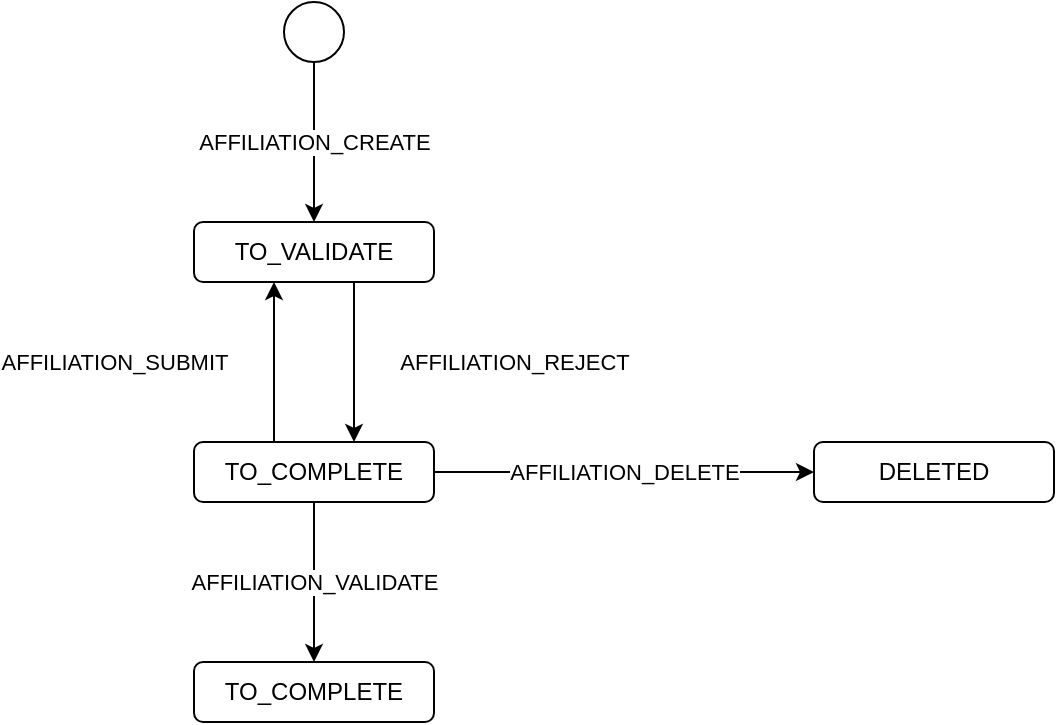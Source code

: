 <mxfile version="10.7.7" type="github"><diagram id="ujmgk4jY17V5H3GTUsJH" name="Page-1"><mxGraphModel dx="1394" dy="764" grid="1" gridSize="10" guides="1" tooltips="1" connect="1" arrows="1" fold="1" page="1" pageScale="1" pageWidth="827" pageHeight="1169" math="0" shadow="0"><root><mxCell id="0"/><mxCell id="1" parent="0"/><mxCell id="JnnfS2SPc-ClWQVjqxwr-1" value="AFFILIATION_REJECT" style="edgeStyle=orthogonalEdgeStyle;rounded=0;orthogonalLoop=1;jettySize=auto;html=1;" edge="1" parent="1" source="JnnfS2SPc-ClWQVjqxwr-2" target="JnnfS2SPc-ClWQVjqxwr-9"><mxGeometry x="0.25" y="81" relative="1" as="geometry"><Array as="points"><mxPoint x="320" y="310"/><mxPoint x="320" y="310"/></Array><mxPoint x="-1" y="-10" as="offset"/></mxGeometry></mxCell><mxCell id="JnnfS2SPc-ClWQVjqxwr-2" value="TO_VALIDATE" style="rounded=1;whiteSpace=wrap;html=1;" vertex="1" parent="1"><mxGeometry x="240" y="230" width="120" height="30" as="geometry"/></mxCell><mxCell id="JnnfS2SPc-ClWQVjqxwr-3" value="&lt;span&gt;AFFILIATION_CREATE&lt;/span&gt;" style="edgeStyle=orthogonalEdgeStyle;rounded=0;orthogonalLoop=1;jettySize=auto;html=1;" edge="1" parent="1" source="JnnfS2SPc-ClWQVjqxwr-4" target="JnnfS2SPc-ClWQVjqxwr-2"><mxGeometry relative="1" as="geometry"><Array as="points"><mxPoint x="300" y="190"/><mxPoint x="300" y="190"/></Array></mxGeometry></mxCell><mxCell id="JnnfS2SPc-ClWQVjqxwr-4" value="" style="ellipse;whiteSpace=wrap;html=1;aspect=fixed;" vertex="1" parent="1"><mxGeometry x="285" y="120" width="30" height="30" as="geometry"/></mxCell><mxCell id="JnnfS2SPc-ClWQVjqxwr-5" value="&lt;span&gt;AFFILIATION_SUBMIT&lt;/span&gt;" style="edgeStyle=orthogonalEdgeStyle;rounded=0;orthogonalLoop=1;jettySize=auto;html=1;" edge="1" parent="1" source="JnnfS2SPc-ClWQVjqxwr-9" target="JnnfS2SPc-ClWQVjqxwr-2"><mxGeometry y="80" relative="1" as="geometry"><Array as="points"><mxPoint x="280" y="310"/><mxPoint x="280" y="310"/></Array><mxPoint as="offset"/></mxGeometry></mxCell><mxCell id="JnnfS2SPc-ClWQVjqxwr-6" value="AFFILIATION_VALIDATE" style="edgeStyle=orthogonalEdgeStyle;rounded=0;orthogonalLoop=1;jettySize=auto;html=1;entryX=0.5;entryY=0;entryDx=0;entryDy=0;" edge="1" parent="1" source="JnnfS2SPc-ClWQVjqxwr-9" target="JnnfS2SPc-ClWQVjqxwr-10"><mxGeometry relative="1" as="geometry"/></mxCell><mxCell id="JnnfS2SPc-ClWQVjqxwr-7" style="edgeStyle=orthogonalEdgeStyle;rounded=0;orthogonalLoop=1;jettySize=auto;html=1;" edge="1" parent="1" source="JnnfS2SPc-ClWQVjqxwr-9" target="JnnfS2SPc-ClWQVjqxwr-11"><mxGeometry relative="1" as="geometry"/></mxCell><mxCell id="JnnfS2SPc-ClWQVjqxwr-8" value="&lt;font style=&quot;font-size: 11px&quot;&gt;AFFILIATION_DELETE&lt;/font&gt;" style="text;html=1;resizable=0;points=[];align=center;verticalAlign=middle;labelBackgroundColor=#ffffff;" vertex="1" connectable="0" parent="JnnfS2SPc-ClWQVjqxwr-7"><mxGeometry x="0.157" relative="1" as="geometry"><mxPoint x="-15" as="offset"/></mxGeometry></mxCell><mxCell id="JnnfS2SPc-ClWQVjqxwr-9" value="TO_COMPLETE" style="rounded=1;whiteSpace=wrap;html=1;" vertex="1" parent="1"><mxGeometry x="240" y="340" width="120" height="30" as="geometry"/></mxCell><mxCell id="JnnfS2SPc-ClWQVjqxwr-10" value="TO_COMPLETE" style="rounded=1;whiteSpace=wrap;html=1;" vertex="1" parent="1"><mxGeometry x="240" y="450" width="120" height="30" as="geometry"/></mxCell><mxCell id="JnnfS2SPc-ClWQVjqxwr-11" value="DELETED" style="rounded=1;whiteSpace=wrap;html=1;" vertex="1" parent="1"><mxGeometry x="550" y="340" width="120" height="30" as="geometry"/></mxCell></root></mxGraphModel></diagram></mxfile>